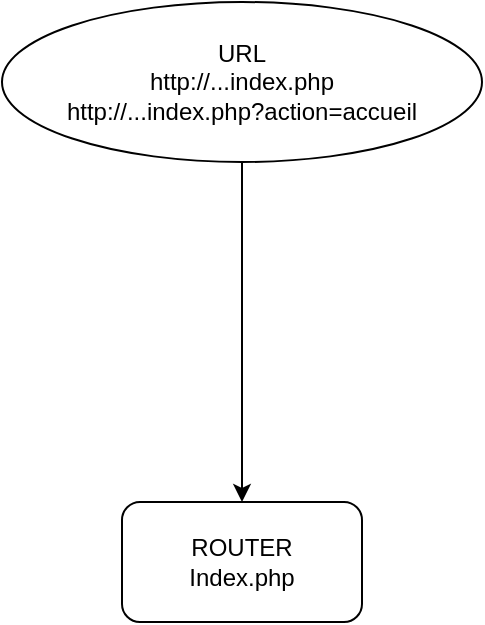 <mxfile version="20.0.4" type="github">
  <diagram id="WV2yp7_VuUgRMyDx2uYZ" name="Page-1">
    <mxGraphModel dx="1422" dy="762" grid="1" gridSize="10" guides="1" tooltips="1" connect="1" arrows="1" fold="1" page="1" pageScale="1" pageWidth="850" pageHeight="1100" math="0" shadow="0">
      <root>
        <mxCell id="0" />
        <mxCell id="1" parent="0" />
        <mxCell id="_FMqFSPQVT0n97igrikF-1" value="ROUTER&lt;br&gt;Index.php" style="rounded=1;whiteSpace=wrap;html=1;" vertex="1" parent="1">
          <mxGeometry x="100" y="290" width="120" height="60" as="geometry" />
        </mxCell>
        <mxCell id="_FMqFSPQVT0n97igrikF-4" style="edgeStyle=orthogonalEdgeStyle;rounded=0;orthogonalLoop=1;jettySize=auto;html=1;" edge="1" parent="1" source="_FMqFSPQVT0n97igrikF-2" target="_FMqFSPQVT0n97igrikF-1">
          <mxGeometry relative="1" as="geometry" />
        </mxCell>
        <mxCell id="_FMqFSPQVT0n97igrikF-2" value="URL&lt;br&gt;http://...index.php&lt;br&gt;http://...index.php?action=accueil" style="ellipse;whiteSpace=wrap;html=1;" vertex="1" parent="1">
          <mxGeometry x="40" y="40" width="240" height="80" as="geometry" />
        </mxCell>
      </root>
    </mxGraphModel>
  </diagram>
</mxfile>
